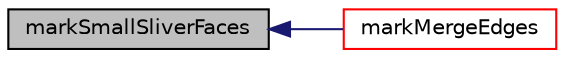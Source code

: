 digraph "markSmallSliverFaces"
{
  bgcolor="transparent";
  edge [fontname="Helvetica",fontsize="10",labelfontname="Helvetica",labelfontsize="10"];
  node [fontname="Helvetica",fontsize="10",shape=record];
  rankdir="LR";
  Node1 [label="markSmallSliverFaces",height=0.2,width=0.4,color="black", fillcolor="grey75", style="filled", fontcolor="black"];
  Node1 -> Node2 [dir="back",color="midnightblue",fontsize="10",style="solid",fontname="Helvetica"];
  Node2 [label="markMergeEdges",height=0.2,width=0.4,color="red",URL="$a00622.html#a2082adaf6f9bf866cd3de2b1321e3863",tooltip="Mark (in collapseEdge) any edges to merge. "];
}
